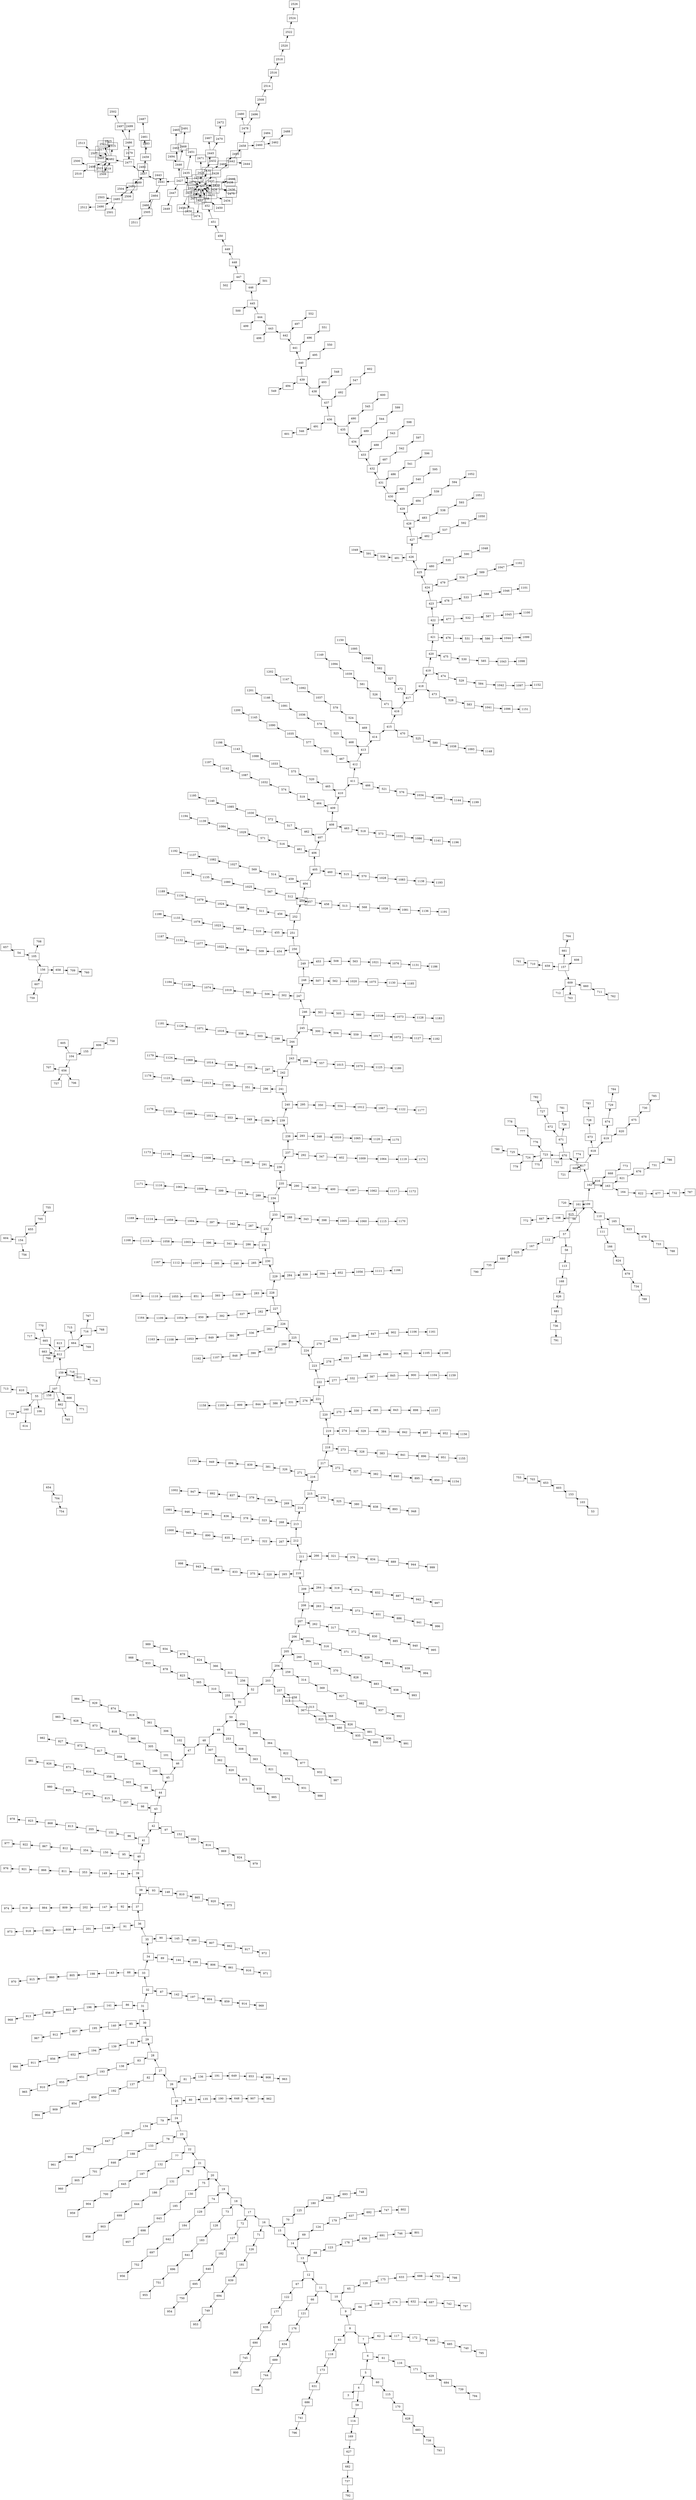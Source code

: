 digraph G {
    node [shape=box];
    graph [layout=neato];
"3" "56" "55" "157" "54" "104" "154" "654" "53""4""3" -> {"4"}
"57" "109" "108""56" -> {"57" "109" "108"}
"160" "107" "610" "106""55" -> { "160" "107" "610" "106"}
"661" "609" "659" "608""157" -> { "661" "609" "659" "608"}
"105" "657""54" -> { "105" "657"}
"155" "656" "605""104" -> { "155" "656" "605"}
"756" "655" "604""154" -> { "756" "655" "604"}
"704""654" -> { "704"}
"103""53" -> { "103"}
"5" "59""4" -> {"5" "59"}
"58" "112""57" -> {"58" "112"}
"110" "162" "161""109" -> {"110" "162" "161"}
"667""108" -> { "667"}
"719" "614""160" -> { "719" "614"}
"666" "159" "662" "158""107" -> { "666" "159" "662" "158"}
"713""610" -> { "713"}
"764""661" -> { "764"}
"712" "763" "660""609" -> { "712" "763" "660"}
"710""659" -> { "710"}
"156" "708""105" -> { "156" "708"}
"606""155" -> { "606"}
"707" "757" "706""656" -> { "707" "757" "706"}
"705""655" -> { "705"}
"754""704" -> { "754"}
"153""103" -> { "153"}
"6" "60""5" -> {"6" "60"}
"114""59" -> { "114"}
"113""58" -> { "113"}
"167""112" -> { "167"}
"111" "165""110" -> {"111" "165"}
"163" "617" "616""162" -> {"163" "617" "616"}
"720" "615""161" -> { "720" "615"}
"772""667" -> { "772"}
"771""666" -> { "771"}
"718" "612" "611""159" -> { "718" "612" "611"}
"765""662" -> { "765"}
"711""660" -> { "711"}
"761""710" -> { "761"}
"658" "607""156" -> { "658" "607"}
"758""606" -> { "758"}
"755""705" -> { "755"}
"603""153" -> { "603"}
"7" "61""6" -> {"7" "61"}
"115""60" -> { "115"}
"169""114" -> { "169"}
"168""113" -> { "168"}
"625""167" -> { "625"}
"166""111" -> { "166"}
"623""165" -> { "623"}
"164" "621""163" -> {"164" "621"}
"618" "670" "669""617" -> {"618" "670" "669"}
"668""616" -> { "668"}
"613" "665" "664" "766" "663""612" -> {"613" "665" "664" "766" "663"}
"714""611" -> { "714"}
"762""711" -> { "762"}
"709""658" -> { "709"}
"759""607" -> { "759"}
"653""603" -> { "653"}
"8" "62""7" -> {"8" "62"}
"116""61" -> { "116"}
"170""115" -> { "170"}
"627""169" -> { "627"}
"626""168" -> { "626"}
"680""625" -> { "680"}
"624""166" -> { "624"}
"678""623" -> { "678"}
"622""164" -> { "622"}
"676""621" -> { "676"}
"619" "673""618" -> {"619" "673"}
"671" "723" "722""670" -> {"671" "723" "722"}
"774" "721""669" -> { "774" "721"}
"773""668" -> { "773"}
"770" "717""665" -> { "770" "717"}
"769" "716" "715""664" -> { "769" "716" "715"}
"760""709" -> { "760"}
"703""653" -> { "703"}
"9" "63""8" -> {"9" "63"}
"117""62" -> { "117"}
"171""116" -> { "171"}
"628""170" -> { "628"}
"682""627" -> { "682"}
"681""626" -> { "681"}
"735""680" -> { "735"}
"679""624" -> { "679"}
"733""678" -> { "733"}
"677""622" -> { "677"}
"731""676" -> { "731"}
"620" "674""619" -> {"620" "674"}
"728""673" -> { "728"}
"672" "726""671" -> {"672" "726"}
"724" "776" "775""723" -> {"724" "776" "775"}
"768" "767""716" -> { "768" "767"}
"753""703" -> { "753"}
"10" "64""9" -> {"10" "64"}
"118""63" -> { "118"}
"172""117" -> { "172"}
"629""171" -> { "629"}
"683""628" -> { "683"}
"737""682" -> { "737"}
"736""681" -> { "736"}
"790""735" -> { "790"}
"734""679" -> { "734"}
"788""733" -> { "788"}
"732""677" -> { "732"}
"786""731" -> { "786"}
"675""620" -> { "675"}
"729""674" -> { "729"}
"783""728" -> { "783"}
"727""672" -> { "727"}
"781""726" -> { "781"}
"725" "779""724" -> {"725" "779"}
"777""776" -> {"777"}
"11" "65""10" -> {"11" "65"}
"119""64" -> { "119"}
"173""118" -> { "173"}
"630""172" -> { "630"}
"684""629" -> { "684"}
"738""683" -> { "738"}
"792""737" -> { "792"}
"791""736" -> { "791"}
"789""734" -> { "789"}
"787""732" -> { "787"}
"730""675" -> { "730"}
"784""729" -> { "784"}
"782""727" -> { "782"}
"780""725" -> { "780"}
"778""777" -> {"778"}
"12" "66""11" -> {"12" "66"}
"120""65" -> { "120"}
"174""119" -> { "174"}
"631""173" -> { "631"}
"685""630" -> { "685"}
"739""684" -> { "739"}
"793""738" -> { "793"}
"785""730" -> { "785"}
"13" "67""12" -> {"13" "67"}
"121""66" -> { "121"}
"175""120" -> { "175"}
"632""174" -> { "632"}
"686""631" -> { "686"}
"740""685" -> { "740"}
"794""739" -> { "794"}
"14" "68""13" -> {"14" "68"}
"122""67" -> { "122"}
"176""121" -> { "176"}
"633""175" -> { "633"}
"687""632" -> { "687"}
"741""686" -> { "741"}
"795""740" -> { "795"}
"15" "69""14" -> {"15" "69"}
"123""68" -> { "123"}
"177""122" -> { "177"}
"634""176" -> { "634"}
"688""633" -> { "688"}
"742""687" -> { "742"}
"796""741" -> { "796"}
"16" "70""15" -> {"16" "70"}
"124""69" -> { "124"}
"178""123" -> { "178"}
"635""177" -> { "635"}
"689""634" -> { "689"}
"743""688" -> { "743"}
"797""742" -> { "797"}
"17" "71""16" -> {"17" "71"}
"125""70" -> { "125"}
"179""124" -> { "179"}
"636""178" -> { "636"}
"690""635" -> { "690"}
"744""689" -> { "744"}
"798""743" -> { "798"}
"18" "72""17" -> {"18" "72"}
"126""71" -> { "126"}
"180""125" -> { "180"}
"637""179" -> { "637"}
"691""636" -> { "691"}
"745""690" -> { "745"}
"799""744" -> { "799"}
"19" "73""18" -> {"19" "73"}
"127""72" -> { "127"}
"181""126" -> { "181"}
"638""180" -> { "638"}
"692""637" -> { "692"}
"746""691" -> { "746"}
"800""745" -> { "800"}
"20" "74""19" -> {"20" "74"}
"128""73" -> { "128"}
"182""127" -> { "182"}
"639""181" -> { "639"}
"693""638" -> { "693"}
"747""692" -> { "747"}
"801""746" -> { "801"}
"21" "75""20" -> {"21" "75"}
"129""74" -> { "129"}
"183""128" -> { "183"}
"640""182" -> { "640"}
"694""639" -> { "694"}
"748""693" -> { "748"}
"802""747" -> { "802"}
"22" "76""21" -> {"22" "76"}
"130""75" -> { "130"}
"184""129" -> { "184"}
"641""183" -> { "641"}
"695""640" -> { "695"}
"749""694" -> { "749"}
"23" "77""22" -> {"23" "77"}
"131""76" -> { "131"}
"185""130" -> { "185"}
"642""184" -> { "642"}
"696""641" -> { "696"}
"750""695" -> { "750"}
"953""749" -> { "953"}
"24" "78""23" -> {"24" "78"}
"132""77" -> { "132"}
"186""131" -> { "186"}
"643""185" -> { "643"}
"697""642" -> { "697"}
"751""696" -> { "751"}
"954""750" -> { "954"}
"25" "79""24" -> {"25" "79"}
"133""78" -> { "133"}
"187""132" -> { "187"}
"644""186" -> { "644"}
"698""643" -> { "698"}
"752""697" -> { "752"}
"955""751" -> { "955"}
"26" "80""25" -> {"26" "80"}
"134""79" -> { "134"}
"188""133" -> { "188"}
"645""187" -> { "645"}
"699""644" -> { "699"}
"957""698" -> { "957"}
"956""752" -> { "956"}
"27" "81""26" -> {"27" "81"}
"135""80" -> { "135"}
"189""134" -> { "189"}
"646""188" -> { "646"}
"700""645" -> { "700"}
"903""699" -> { "903"}
"28" "82""27" -> {"28" "82"}
"136""81" -> { "136"}
"190""135" -> { "190"}
"647""189" -> { "647"}
"701""646" -> { "701"}
"904""700" -> { "904"}
"958""903" -> { "958"}
"29" "83""28" -> {"29" "83"}
"137""82" -> { "137"}
"191""136" -> { "191"}
"648""190" -> { "648"}
"702""647" -> { "702"}
"905""701" -> { "905"}
"959""904" -> { "959"}
"30" "84""29" -> {"30" "84"}
"138""83" -> { "138"}
"192""137" -> { "192"}
"649""191" -> { "649"}
"907""648" -> { "907"}
"906""702" -> { "906"}
"960""905" -> { "960"}
"31" "85""30" -> {"31" "85"}
"139""84" -> { "139"}
"193""138" -> { "193"}
"650""192" -> { "650"}
"853""649" -> { "853"}
"962""907" -> { "962"}
"961""906" -> { "961"}
"32" "86""31" -> {"32" "86"}
"140""85" -> { "140"}
"194""139" -> { "194"}
"651""193" -> { "651"}
"854""650" -> { "854"}
"908""853" -> { "908"}
"33" "87""32" -> {"33" "87"}
"141""86" -> { "141"}
"195""140" -> { "195"}
"652""194" -> { "652"}
"855""651" -> { "855"}
"909""854" -> { "909"}
"963""908" -> { "963"}
"34" "88""33" -> {"34" "88"}
"142""87" -> { "142"}
"196""141" -> { "196"}
"857""195" -> { "857"}
"856""652" -> { "856"}
"910""855" -> { "910"}
"964""909" -> { "964"}
"35" "89""34" -> {"35" "89"}
"143""88" -> { "143"}
"197""142" -> { "197"}
"803""196" -> { "803"}
"912""857" -> { "912"}
"911""856" -> { "911"}
"965""910" -> { "965"}
"36" "90""35" -> {"36" "90"}
"144""89" -> { "144"}
"198""143" -> { "198"}
"804""197" -> { "804"}
"858""803" -> { "858"}
"967""912" -> { "967"}
"966""911" -> { "966"}
"37" "91""36" -> {"37" "91"}
"145""90" -> { "145"}
"199""144" -> { "199"}
"805""198" -> { "805"}
"859""804" -> { "859"}
"913""858" -> { "913"}
"38" "92""37" -> {"38" "92"}
"146""91" -> { "146"}
"200""145" -> { "200"}
"806""199" -> { "806"}
"860""805" -> { "860"}
"914""859" -> { "914"}
"968""913" -> { "968"}
"39" "93""38" -> {"39" "93"}
"147""92" -> { "147"}
"201""146" -> { "201"}
"807""200" -> { "807"}
"861""806" -> { "861"}
"915""860" -> { "915"}
"969""914" -> { "969"}
"40" "94""39" -> {"40" "94"}
"148""93" -> { "148"}
"202""147" -> { "202"}
"808""201" -> { "808"}
"862""807" -> { "862"}
"916""861" -> { "916"}
"970""915" -> { "970"}
"41" "95""40" -> {"41" "95"}
"149""94" -> { "149"}
"810""148" -> { "810"}
"809""202" -> { "809"}
"863""808" -> { "863"}
"917""862" -> { "917"}
"971""916" -> { "971"}
"42" "96""41" -> {"42" "96"}
"150""95" -> { "150"}
"353""149" -> { "353"}
"865""810" -> { "865"}
"864""809" -> { "864"}
"918""863" -> { "918"}
"972""917" -> { "972"}
"43" "97""42" -> {"43" "97"}
"151""96" -> { "151"}
"354""150" -> { "354"}
"811""353" -> { "811"}
"920""865" -> { "920"}
"919""864" -> { "919"}
"973""918" -> { "973"}
"44" "98""43" -> {"44" "98"}
"152""97" -> { "152"}
"355""151" -> { "355"}
"812""354" -> { "812"}
"866""811" -> { "866"}
"975""920" -> { "975"}
"974""919" -> { "974"}
"45" "99""44" -> {"45" "99"}
"357""98" -> { "357"}
"356""152" -> { "356"}
"813""355" -> { "813"}
"867""812" -> { "867"}
"921""866" -> { "921"}
"46" "100""45" -> {"46" "100"}
"303""99" -> { "303"}
"815""357" -> { "815"}
"814""356" -> { "814"}
"868""813" -> { "868"}
"922""867" -> { "922"}
"976""921" -> { "976"}
"47" "101""46" -> {"47" "101"}
"304""100" -> { "304"}
"358""303" -> { "358"}
"870""815" -> { "870"}
"869""814" -> { "869"}
"923""868" -> { "923"}
"977""922" -> { "977"}
"48" "102""47" -> {"48" "102"}
"305""101" -> { "305"}
"359""304" -> { "359"}
"816""358" -> { "816"}
"925""870" -> { "925"}
"924""869" -> { "924"}
"978""923" -> { "978"}
"49" "307""48" -> {"49" "307"}
"306""102" -> { "306"}
"360""305" -> { "360"}
"817""359" -> { "817"}
"871""816" -> { "871"}
"980""925" -> { "980"}
"979""924" -> { "979"}
"50" "253""49" -> {"50" "253"}
"362""307" -> { "362"}
"361""306" -> { "361"}
"818""360" -> { "818"}
"872""817" -> { "872"}
"926""871" -> { "926"}
"51" "254""50" -> {"51" "254"}
"308""253" -> { "308"}
"820""362" -> { "820"}
"819""361" -> { "819"}
"873""818" -> { "873"}
"927""872" -> { "927"}
"981""926" -> { "981"}
"52" "255""51" -> {"52" "255"}
"309""254" -> { "309"}
"363""308" -> { "363"}
"875""820" -> { "875"}
"874""819" -> { "874"}
"928""873" -> { "928"}
"982""927" -> { "982"}
"203" "256""52" -> {"203" "256"}
"310""255" -> { "310"}
"364""309" -> { "364"}
"821""363" -> { "821"}
"930""875" -> { "930"}
"929""874" -> { "929"}
"983""928" -> { "983"}
"204" "257""203" -> {"204" "257"}
"311""256" -> { "311"}
"365""310" -> { "365"}
"822""364" -> { "822"}
"876""821" -> { "876"}
"985""930" -> { "985"}
"984""929" -> { "984"}
"205" "259""204" -> {"205" "259"}
"258" "312""257" -> {"258" "312"}
"366""311" -> { "366"}
"823""365" -> { "823"}
"877""822" -> { "877"}
"931""876" -> { "931"}
"206" "260""205" -> {"206" "260"}
"314""259" -> { "314"}
"313""258" -> { "313"}
"367""312" -> { "367"}
"824""366" -> { "824"}
"878""823" -> { "878"}
"932""877" -> { "932"}
"986""931" -> { "986"}
"207" "261""206" -> {"207" "261"}
"315""260" -> { "315"}
"369""314" -> { "369"}
"368""313" -> { "368"}
"825""367" -> { "825"}
"879""824" -> { "879"}
"933""878" -> { "933"}
"987""932" -> { "987"}
"208" "262""207" -> {"208" "262"}
"316""261" -> { "316"}
"370""315" -> { "370"}
"827""369" -> { "827"}
"826""368" -> { "826"}
"880""825" -> { "880"}
"934""879" -> { "934"}
"988""933" -> { "988"}
"209" "263""208" -> {"209" "263"}
"317""262" -> { "317"}
"371""316" -> { "371"}
"828""370" -> { "828"}
"882""827" -> { "882"}
"881""826" -> { "881"}
"935""880" -> { "935"}
"989""934" -> { "989"}
"210" "264""209" -> {"210" "264"}
"318""263" -> { "318"}
"372""317" -> { "372"}
"829""371" -> { "829"}
"883""828" -> { "883"}
"937""882" -> { "937"}
"936""881" -> { "936"}
"990""935" -> { "990"}
"211" "265""210" -> {"211" "265"}
"319""264" -> { "319"}
"373""318" -> { "373"}
"830""372" -> { "830"}
"884""829" -> { "884"}
"938""883" -> { "938"}
"992""937" -> { "992"}
"991""936" -> { "991"}
"212" "266""211" -> {"212" "266"}
"320""265" -> { "320"}
"374""319" -> { "374"}
"831""373" -> { "831"}
"885""830" -> { "885"}
"939""884" -> { "939"}
"993""938" -> { "993"}
"213" "267""212" -> {"213" "267"}
"321""266" -> { "321"}
"375""320" -> { "375"}
"832""374" -> { "832"}
"886""831" -> { "886"}
"940""885" -> { "940"}
"994""939" -> { "994"}
"214" "268""213" -> {"214" "268"}
"322""267" -> { "322"}
"376""321" -> { "376"}
"833""375" -> { "833"}
"887""832" -> { "887"}
"941""886" -> { "941"}
"995""940" -> { "995"}
"215" "269""214" -> {"215" "269"}
"323""268" -> { "323"}
"377""322" -> { "377"}
"834""376" -> { "834"}
"888""833" -> { "888"}
"942""887" -> { "942"}
"996""941" -> { "996"}
"216" "270""215" -> {"216" "270"}
"324""269" -> { "324"}
"378""323" -> { "378"}
"835""377" -> { "835"}
"889""834" -> { "889"}
"943""888" -> { "943"}
"997""942" -> { "997"}
"217" "271""216" -> {"217" "271"}
"325""270" -> { "325"}
"379""324" -> { "379"}
"836""378" -> { "836"}
"890""835" -> { "890"}
"944""889" -> { "944"}
"998""943" -> { "998"}
"218" "272""217" -> {"218" "272"}
"326""271" -> { "326"}
"380""325" -> { "380"}
"837""379" -> { "837"}
"891""836" -> { "891"}
"945""890" -> { "945"}
"999""944" -> { "999"}
"219" "273""218" -> {"219" "273"}
"327""272" -> { "327"}
"381""326" -> { "381"}
"838""380" -> { "838"}
"892""837" -> { "892"}
"946""891" -> { "946"}
"1000""945" -> { "1000"}
"220" "274""219" -> {"220" "274"}
"328""273" -> { "328"}
"382""327" -> { "382"}
"839""381" -> { "839"}
"893""838" -> { "893"}
"947""892" -> { "947"}
"1001""946" -> { "1001"}
"221" "275""220" -> {"221" "275"}
"329""274" -> { "329"}
"383""328" -> { "383"}
"840""382" -> { "840"}
"894""839" -> { "894"}
"948""893" -> { "948"}
"1002""947" -> { "1002"}
"222" "276""221" -> {"222" "276"}
"330""275" -> { "330"}
"384""329" -> { "384"}
"841""383" -> { "841"}
"895""840" -> { "895"}
"949""894" -> { "949"}
"223" "277""222" -> {"223" "277"}
"331""276" -> { "331"}
"385""330" -> { "385"}
"842""384" -> { "842"}
"896""841" -> { "896"}
"950""895" -> { "950"}
"1153""949" -> { "1153"}
"224" "278""223" -> {"224" "278"}
"332""277" -> { "332"}
"386""331" -> { "386"}
"843""385" -> { "843"}
"897""842" -> { "897"}
"951""896" -> { "951"}
"1154""950" -> { "1154"}
"225" "279""224" -> {"225" "279"}
"333""278" -> { "333"}
"387""332" -> { "387"}
"844""386" -> { "844"}
"898""843" -> { "898"}
"952""897" -> { "952"}
"1155""951" -> { "1155"}
"226" "280""225" -> {"226" "280"}
"334""279" -> { "334"}
"388""333" -> { "388"}
"845""387" -> { "845"}
"899""844" -> { "899"}
"1157""898" -> { "1157"}
"1156""952" -> { "1156"}
"227" "281""226" -> {"227" "281"}
"335""280" -> { "335"}
"389""334" -> { "389"}
"846""388" -> { "846"}
"900""845" -> { "900"}
"1103""899" -> { "1103"}
"228" "282""227" -> {"228" "282"}
"336""281" -> { "336"}
"390""335" -> { "390"}
"847""389" -> { "847"}
"901""846" -> { "901"}
"1104""900" -> { "1104"}
"1158""1103" -> { "1158"}
"229" "283""228" -> {"229" "283"}
"337""282" -> { "337"}
"391""336" -> { "391"}
"848""390" -> { "848"}
"902""847" -> { "902"}
"1105""901" -> { "1105"}
"1159""1104" -> { "1159"}
"230" "284""229" -> {"230" "284"}
"338""283" -> { "338"}
"392""337" -> { "392"}
"849""391" -> { "849"}
"1107""848" -> { "1107"}
"1106""902" -> { "1106"}
"1160""1105" -> { "1160"}
"231" "285""230" -> {"231" "285"}
"339""284" -> { "339"}
"393""338" -> { "393"}
"850""392" -> { "850"}
"1053""849" -> { "1053"}
"1162""1107" -> { "1162"}
"1161""1106" -> { "1161"}
"232" "286""231" -> {"232" "286"}
"340""285" -> { "340"}
"394""339" -> { "394"}
"851""393" -> { "851"}
"1054""850" -> { "1054"}
"1108""1053" -> { "1108"}
"233" "287""232" -> {"233" "287"}
"341""286" -> { "341"}
"395""340" -> { "395"}
"852""394" -> { "852"}
"1055""851" -> { "1055"}
"1109""1054" -> { "1109"}
"1163""1108" -> { "1163"}
"234" "288""233" -> {"234" "288"}
"342""287" -> { "342"}
"396""341" -> { "396"}
"1057""395" -> { "1057"}
"1056""852" -> { "1056"}
"1110""1055" -> { "1110"}
"1164""1109" -> { "1164"}
"235" "289""234" -> {"235" "289"}
"343""288" -> { "343"}
"397""342" -> { "397"}
"1003""396" -> { "1003"}
"1112""1057" -> { "1112"}
"1111""1056" -> { "1111"}
"1165""1110" -> { "1165"}
"236" "290""235" -> {"236" "290"}
"344""289" -> { "344"}
"398""343" -> { "398"}
"1004""397" -> { "1004"}
"1058""1003" -> { "1058"}
"1167""1112" -> { "1167"}
"1166""1111" -> { "1166"}
"237" "291""236" -> {"237" "291"}
"345""290" -> { "345"}
"399""344" -> { "399"}
"1005""398" -> { "1005"}
"1059""1004" -> { "1059"}
"1113""1058" -> { "1113"}
"238" "292""237" -> {"238" "292"}
"346""291" -> { "346"}
"400""345" -> { "400"}
"1006""399" -> { "1006"}
"1060""1005" -> { "1060"}
"1114""1059" -> { "1114"}
"1168""1113" -> { "1168"}
"239" "293""238" -> {"239" "293"}
"347""292" -> { "347"}
"401""346" -> { "401"}
"1007""400" -> { "1007"}
"1061""1006" -> { "1061"}
"1115""1060" -> { "1115"}
"1169""1114" -> { "1169"}
"240" "294""239" -> {"240" "294"}
"348""293" -> { "348"}
"402""347" -> { "402"}
"1008""401" -> { "1008"}
"1062""1007" -> { "1062"}
"1116""1061" -> { "1116"}
"1170""1115" -> { "1170"}
"241" "295""240" -> {"241" "295"}
"349""294" -> { "349"}
"1010""348" -> { "1010"}
"1009""402" -> { "1009"}
"1063""1008" -> { "1063"}
"1117""1062" -> { "1117"}
"1171""1116" -> { "1171"}
"242" "296""241" -> {"242" "296"}
"350""295" -> { "350"}
"553""349" -> { "553"}
"1065""1010" -> { "1065"}
"1064""1009" -> { "1064"}
"1118""1063" -> { "1118"}
"1172""1117" -> { "1172"}
"243" "297""242" -> {"243" "297"}
"351""296" -> { "351"}
"554""350" -> { "554"}
"1011""553" -> { "1011"}
"1120""1065" -> { "1120"}
"1119""1064" -> { "1119"}
"1173""1118" -> { "1173"}
"244" "298""243" -> {"244" "298"}
"352""297" -> { "352"}
"555""351" -> { "555"}
"1012""554" -> { "1012"}
"1066""1011" -> { "1066"}
"1175""1120" -> { "1175"}
"1174""1119" -> { "1174"}
"245" "299""244" -> {"245" "299"}
"557""298" -> { "557"}
"556""352" -> { "556"}
"1013""555" -> { "1013"}
"1067""1012" -> { "1067"}
"1121""1066" -> { "1121"}
"246" "300""245" -> {"246" "300"}
"503""299" -> { "503"}
"1015""557" -> { "1015"}
"1014""556" -> { "1014"}
"1068""1013" -> { "1068"}
"1122""1067" -> { "1122"}
"1176""1121" -> { "1176"}
"247" "301""246" -> {"247" "301"}
"504""300" -> { "504"}
"558""503" -> { "558"}
"1070""1015" -> { "1070"}
"1069""1014" -> { "1069"}
"1123""1068" -> { "1123"}
"1177""1122" -> { "1177"}
"248" "302""247" -> {"248" "302"}
"505""301" -> { "505"}
"559""504" -> { "559"}
"1016""558" -> { "1016"}
"1125""1070" -> { "1125"}
"1124""1069" -> { "1124"}
"1178""1123" -> { "1178"}
"249" "507""248" -> {"249" "507"}
"506""302" -> { "506"}
"560""505" -> { "560"}
"1017""559" -> { "1017"}
"1071""1016" -> { "1071"}
"1180""1125" -> { "1180"}
"1179""1124" -> { "1179"}
"250" "453""249" -> {"250" "453"}
"562""507" -> { "562"}
"561""506" -> { "561"}
"1018""560" -> { "1018"}
"1072""1017" -> { "1072"}
"1126""1071" -> { "1126"}
"251" "454""250" -> {"251" "454"}
"508""453" -> { "508"}
"1020""562" -> { "1020"}
"1019""561" -> { "1019"}
"1073""1018" -> { "1073"}
"1127""1072" -> { "1127"}
"1181""1126" -> { "1181"}
"252" "455""251" -> {"252" "455"}
"509""454" -> { "509"}
"563""508" -> { "563"}
"1075""1020" -> { "1075"}
"1074""1019" -> { "1074"}
"1128""1073" -> { "1128"}
"1182""1127" -> { "1182"}
"403" "456""252" -> {"403" "456"}
"510""455" -> { "510"}
"564""509" -> { "564"}
"1021""563" -> { "1021"}
"1130""1075" -> { "1130"}
"1129""1074" -> { "1129"}
"1183""1128" -> { "1183"}
"404" "457""403" -> {"404" "457"}
"511""456" -> { "511"}
"565""510" -> { "565"}
"1022""564" -> { "1022"}
"1076""1021" -> { "1076"}
"1185""1130" -> { "1185"}
"1184""1129" -> { "1184"}
"405" "459""404" -> {"405" "459"}
"458" "512""457" -> {"458" "512"}
"566""511" -> { "566"}
"1023""565" -> { "1023"}
"1077""1022" -> { "1077"}
"1131""1076" -> { "1131"}
"406" "460""405" -> {"406" "460"}
"514""459" -> { "514"}
"513""458" -> { "513"}
"567""512" -> { "567"}
"1024""566" -> { "1024"}
"1078""1023" -> { "1078"}
"1132""1077" -> { "1132"}
"1186""1131" -> { "1186"}
"407" "461""406" -> {"407" "461"}
"515""460" -> { "515"}
"569""514" -> { "569"}
"568""513" -> { "568"}
"1025""567" -> { "1025"}
"1079""1024" -> { "1079"}
"1133""1078" -> { "1133"}
"1187""1132" -> { "1187"}
"408" "462""407" -> {"408" "462"}
"516""461" -> { "516"}
"570""515" -> { "570"}
"1027""569" -> { "1027"}
"1026""568" -> { "1026"}
"1080""1025" -> { "1080"}
"1134""1079" -> { "1134"}
"1188""1133" -> { "1188"}
"409" "463""408" -> {"409" "463"}
"517""462" -> { "517"}
"571""516" -> { "571"}
"1028""570" -> { "1028"}
"1082""1027" -> { "1082"}
"1081""1026" -> { "1081"}
"1135""1080" -> { "1135"}
"1189""1134" -> { "1189"}
"410" "464""409" -> {"410" "464"}
"518""463" -> { "518"}
"572""517" -> { "572"}
"1029""571" -> { "1029"}
"1083""1028" -> { "1083"}
"1137""1082" -> { "1137"}
"1136""1081" -> { "1136"}
"1190""1135" -> { "1190"}
"411" "465""410" -> {"411" "465"}
"519""464" -> { "519"}
"573""518" -> { "573"}
"1030""572" -> { "1030"}
"1084""1029" -> { "1084"}
"1138""1083" -> { "1138"}
"1192""1137" -> { "1192"}
"1191""1136" -> { "1191"}
"412" "466""411" -> {"412" "466"}
"520""465" -> { "520"}
"574""519" -> { "574"}
"1031""573" -> { "1031"}
"1085""1030" -> { "1085"}
"1139""1084" -> { "1139"}
"1193""1138" -> { "1193"}
"413" "467""412" -> {"413" "467"}
"521""466" -> { "521"}
"575""520" -> { "575"}
"1032""574" -> { "1032"}
"1086""1031" -> { "1086"}
"1140""1085" -> { "1140"}
"1194""1139" -> { "1194"}
"414" "468""413" -> {"414" "468"}
"522""467" -> { "522"}
"576""521" -> { "576"}
"1033""575" -> { "1033"}
"1087""1032" -> { "1087"}
"1141""1086" -> { "1141"}
"1195""1140" -> { "1195"}
"415" "469""414" -> {"415" "469"}
"523""468" -> { "523"}
"577""522" -> { "577"}
"1034""576" -> { "1034"}
"1088""1033" -> { "1088"}
"1142""1087" -> { "1142"}
"1196""1141" -> { "1196"}
"416" "470""415" -> {"416" "470"}
"524""469" -> { "524"}
"578""523" -> { "578"}
"1035""577" -> { "1035"}
"1089""1034" -> { "1089"}
"1143""1088" -> { "1143"}
"1197""1142" -> { "1197"}
"417" "471""416" -> {"417" "471"}
"525""470" -> { "525"}
"579""524" -> { "579"}
"1036""578" -> { "1036"}
"1090""1035" -> { "1090"}
"1144""1089" -> { "1144"}
"1198""1143" -> { "1198"}
"418" "472""417" -> {"418" "472"}
"526""471" -> { "526"}
"580""525" -> { "580"}
"1037""579" -> { "1037"}
"1091""1036" -> { "1091"}
"1145""1090" -> { "1145"}
"1199""1144" -> { "1199"}
"419" "473""418" -> {"419" "473"}
"527""472" -> { "527"}
"581""526" -> { "581"}
"1038""580" -> { "1038"}
"1092""1037" -> { "1092"}
"1146""1091" -> { "1146"}
"1200""1145" -> { "1200"}
"420" "474""419" -> {"420" "474"}
"528""473" -> { "528"}
"582""527" -> { "582"}
"1039""581" -> { "1039"}
"1093""1038" -> { "1093"}
"1147""1092" -> { "1147"}
"1201""1146" -> { "1201"}
"421" "475""420" -> {"421" "475"}
"529""474" -> { "529"}
"583""528" -> { "583"}
"1040""582" -> { "1040"}
"1094""1039" -> { "1094"}
"1148""1093" -> { "1148"}
"1202""1147" -> { "1202"}
"422" "476""421" -> {"422" "476"}
"530""475" -> { "530"}
"584""529" -> { "584"}
"1041""583" -> { "1041"}
"1095""1040" -> { "1095"}
"1149""1094" -> { "1149"}
"423" "477""422" -> {"423" "477"}
"531""476" -> { "531"}
"585""530" -> { "585"}
"1042""584" -> { "1042"}
"1096""1041" -> { "1096"}
"1150""1095" -> { "1150"}
"424" "478""423" -> {"424" "478"}
"532""477" -> { "532"}
"586""531" -> { "586"}
"1043""585" -> { "1043"}
"1097""1042" -> { "1097"}
"1151""1096" -> { "1151"}
"425" "479""424" -> {"425" "479"}
"533""478" -> { "533"}
"587""532" -> { "587"}
"1044""586" -> { "1044"}
"1098""1043" -> { "1098"}
"1152""1097" -> { "1152"}
"426" "480""425" -> {"426" "480"}
"534""479" -> { "534"}
"588""533" -> { "588"}
"1045""587" -> { "1045"}
"1099""1044" -> { "1099"}
"427" "481""426" -> {"427" "481"}
"535""480" -> { "535"}
"589""534" -> { "589"}
"1046""588" -> { "1046"}
"1100""1045" -> { "1100"}
"428" "482""427" -> {"428" "482"}
"536""481" -> { "536"}
"590""535" -> { "590"}
"1047""589" -> { "1047"}
"1101""1046" -> { "1101"}
"429" "483""428" -> {"429" "483"}
"537""482" -> { "537"}
"591""536" -> { "591"}
"1048""590" -> { "1048"}
"1102""1047" -> { "1102"}
"430" "484""429" -> {"430" "484"}
"538""483" -> { "538"}
"592""537" -> { "592"}
"1049""591" -> { "1049"}
"431" "485""430" -> {"431" "485"}
"539""484" -> { "539"}
"593""538" -> { "593"}
"1050""592" -> { "1050"}
"432" "486""431" -> {"432" "486"}
"540""485" -> { "540"}
"594""539" -> { "594"}
"1051""593" -> { "1051"}
"433" "487""432" -> {"433" "487"}
"541""486" -> { "541"}
"595""540" -> { "595"}
"1052""594" -> { "1052"}
"434" "488""433" -> {"434" "488"}
"542""487" -> { "542"}
"596""541" -> { "596"}
"435" "489""434" -> {"435" "489"}
"543""488" -> { "543"}
"597""542" -> { "597"}
"436" "490""435" -> {"436" "490"}
"544""489" -> { "544"}
"598""543" -> { "598"}
"437" "491""436" -> {"437" "491"}
"545""490" -> { "545"}
"599""544" -> { "599"}
"438" "492""437" -> {"438" "492"}
"546""491" -> { "546"}
"600""545" -> { "600"}
"439" "493""438" -> {"439" "493"}
"547""492" -> { "547"}
"601""546" -> { "601"}
"440" "494""439" -> {"440" "494"}
"548""493" -> { "548"}
"602""547" -> { "602"}
"441" "495""440" -> {"441" "495"}
"549""494" -> { "549"}
"442" "496""441" -> {"442" "496"}
"550""495" -> { "550"}
"443" "497""442" -> {"443" "497"}
"551""496" -> { "551"}
"444" "498""443" -> {"444" "498"}
"552""497" -> { "552"}
"445" "499""444" -> {"445" "499"}
"446" "500""445" -> {"446" "500"}
"447" "501""446" -> {"447" "501"}
"448" "502""447" -> {"448" "502"}
"449""448" -> {"449"}
"450""449" -> {"450"}
"451""450" -> {"451"}
"452""451" -> {"452"}
"2423""452" -> {"2423"}
"2427" "2430" "2429" "2431" "2433" "2473" "2454" "2453" "2437" "2439" "2476" "2425" "2426" "2452" "2424" "2448" "2428""2423" -> {"2427" "2430" "2429" "2431" "2433" "2473" "2454" "2453" "2437" "2439" "2476" "2425" "2426" "2452" "2424" "2448" "2428"}
"2441" "2446" "2447""2427" -> {"2441" "2446" "2447"}
"2445" "2469""2430" -> {"2445" "2469"}
"2471" "2432""2429" -> {"2471" "2432"}
"2434""2431" -> { "2434"}
"2474""2433" -> { "2474"}
"2438""2437" -> { "2438"}
"2475" "2440""2439" -> { "2475" "2440"}
"2435" "2455" "2456""2425" -> {"2435" "2455" "2456"}
"2436""2426" -> {"2436"}
"2450""2448" -> { "2450"}
"2442""2428" -> {"2442"}
"2457" "2464" "2443""2441" -> {"2457" "2464" "2443"}
"2468" "2463" "2494""2446" -> {"2468" "2463" "2494"}
"2449""2447" -> { "2449"}
"2467" "2470""2445" -> {"2467" "2470"}
"2493""2469" -> {"2493"}
"2451""2435" -> {"2451"}
"2458" "2444""2442" -> {"2458" "2444"}
"2477" "2481" "2489" "2492" "2459""2457" -> {"2477" "2481" "2489" "2492" "2459"}
"2505" "2466""2464" -> { "2505" "2466"}
"2491""2468" -> { "2491"}
"2465""2463" -> { "2465"}
"2472""2470" -> { "2472"}
"2478" "2460""2458" -> {"2478" "2460"}
"2482" "2486" "2479""2477" -> {"2482" "2486" "2479"}
"2485" "2504""2481" -> { "2485" "2504"}
"2506""2489" -> { "2506"}
"2483" "2461""2459" -> {"2483" "2461"}
"2511""2505" -> {"2511"}
"2496" "2480""2478" -> {"2496" "2480"}
"2484" "2462""2460" -> {"2484" "2462"}
"2498" "2509" "2495" "2507" "2515" "2517" "2519" "2521" "2523" "2525""2482" -> {"2498" "2509" "2495" "2507" "2515" "2517" "2519" "2521" "2523" "2525"}
"2497" "2499""2486" -> {"2497" "2499"}
"2501" "2503" "2490""2485" -> {"2501" "2503" "2490"}
"2487""2461" -> {"2487"}
"2508""2496" -> {"2508"}
"2488""2462" -> {"2488"}
"2510" "2500""2498" -> {"2510" "2500"}
"2513""2507" -> {"2513"}
"2502""2497" -> { "2502"}
"2512""2490" -> { "2512"}
"2514""2508" -> {"2514"}
"2516""2514" -> {"2516"}
"2518""2516" -> {"2518"}
"2520""2518" -> {"2520"}
"2522""2520" -> {"2522"}
"2524""2522" -> {"2524"}
"2526""2524" -> {"2526"}
}
